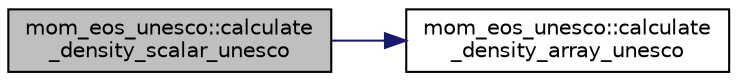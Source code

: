 digraph "mom_eos_unesco::calculate_density_scalar_unesco"
{
 // INTERACTIVE_SVG=YES
 // LATEX_PDF_SIZE
  edge [fontname="Helvetica",fontsize="10",labelfontname="Helvetica",labelfontsize="10"];
  node [fontname="Helvetica",fontsize="10",shape=record];
  rankdir="LR";
  Node1 [label="mom_eos_unesco::calculate\l_density_scalar_unesco",height=0.2,width=0.4,color="black", fillcolor="grey75", style="filled", fontcolor="black",tooltip="This subroutine computes the in situ density of sea water (rho in [kg m-3]) from salinity (S [PSU]),..."];
  Node1 -> Node2 [color="midnightblue",fontsize="10",style="solid",fontname="Helvetica"];
  Node2 [label="mom_eos_unesco::calculate\l_density_array_unesco",height=0.2,width=0.4,color="black", fillcolor="white", style="filled",URL="$namespacemom__eos__unesco.html#a2a6110741c62f2f3a2df31fa88a63ce5",tooltip="This subroutine computes the in situ density of sea water (rho in [kg m-3]) from salinity (S [PSU]),..."];
}

